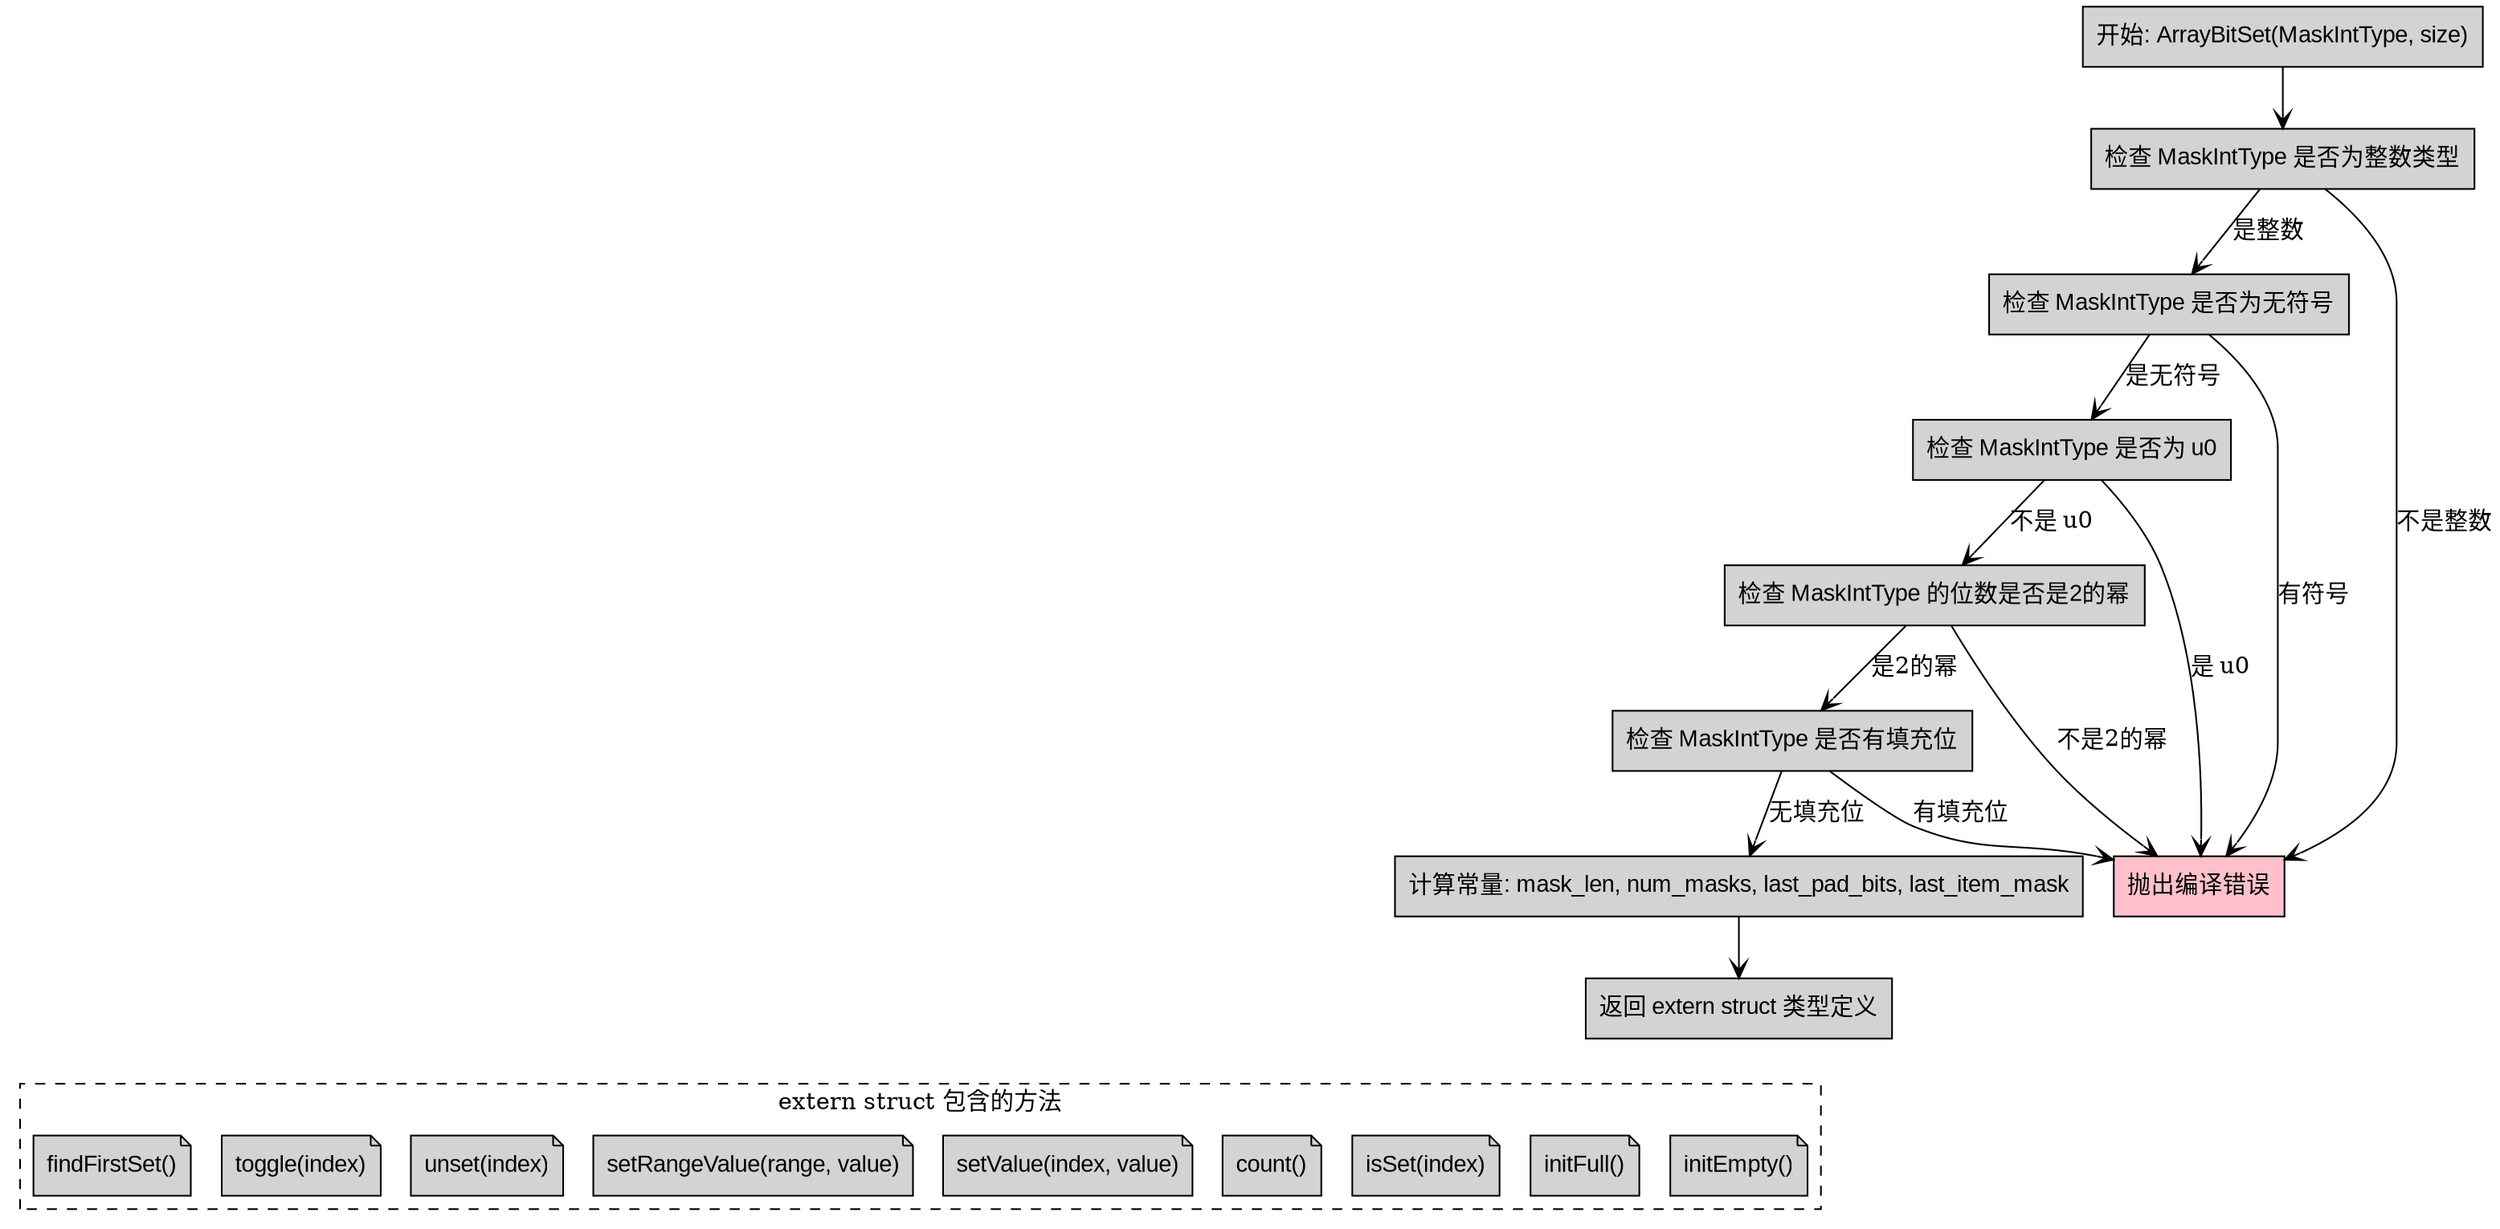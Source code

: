 
digraph G {
    node [shape=rectangle, fontname="Arial", style="filled", fillcolor="lightgrey"];
    edge [arrowhead=vee];

    start [label="开始: ArrayBitSet(MaskIntType, size)"];
    check_int [label="检查 MaskIntType 是否为整数类型"];
    check_unsigned [label="检查 MaskIntType 是否为无符号"];
    check_u0 [label="检查 MaskIntType 是否为 u0"];
    check_power_of_two [label="检查 MaskIntType 的位数是否是2的幂"];
    check_padding [label="检查 MaskIntType 是否有填充位"];
    calculate_constants [label="计算常量: mask_len, num_masks, last_pad_bits, last_item_mask"];
    return_struct [label="返回 extern struct 类型定义"];
    error_compile [label="抛出编译错误", fillcolor="pink"];

    start -> check_int;
    check_int -> check_unsigned [label="是整数"];
    check_int -> error_compile [label="不是整数"];

    check_unsigned -> check_u0 [label="是无符号"];
    check_unsigned -> error_compile [label="有符号"];

    check_u0 -> check_power_of_two [label="不是 u0"];
    check_u0 -> error_compile [label="是 u0"];

    check_power_of_two -> check_padding [label="是2的幂"];
    check_power_of_two -> error_compile [label="不是2的幂"];

    check_padding -> calculate_constants [label="无填充位"];
    check_padding -> error_compile [label="有填充位"];

    calculate_constants -> return_struct;

    // 结构体方法示意节点（简化表示）
    subgraph cluster_struct {
        label="extern struct 包含的方法";
        style="dashed";
        node [shape=note];

        initEmpty [label="initEmpty()"];
        initFull [label="initFull()"];
        isSet [label="isSet(index)"];
        count [label="count()"];
        setValue [label="setValue(index, value)"];
        setRangeValue [label="setRangeValue(range, value)"];
        unset [label="unset(index)"];
        toggle [label="toggle(index)"];
        findFirstSet [label="findFirstSet()"];
        // 其他方法省略...
    }

    return_struct -> initEmpty [style="invis"];
}

